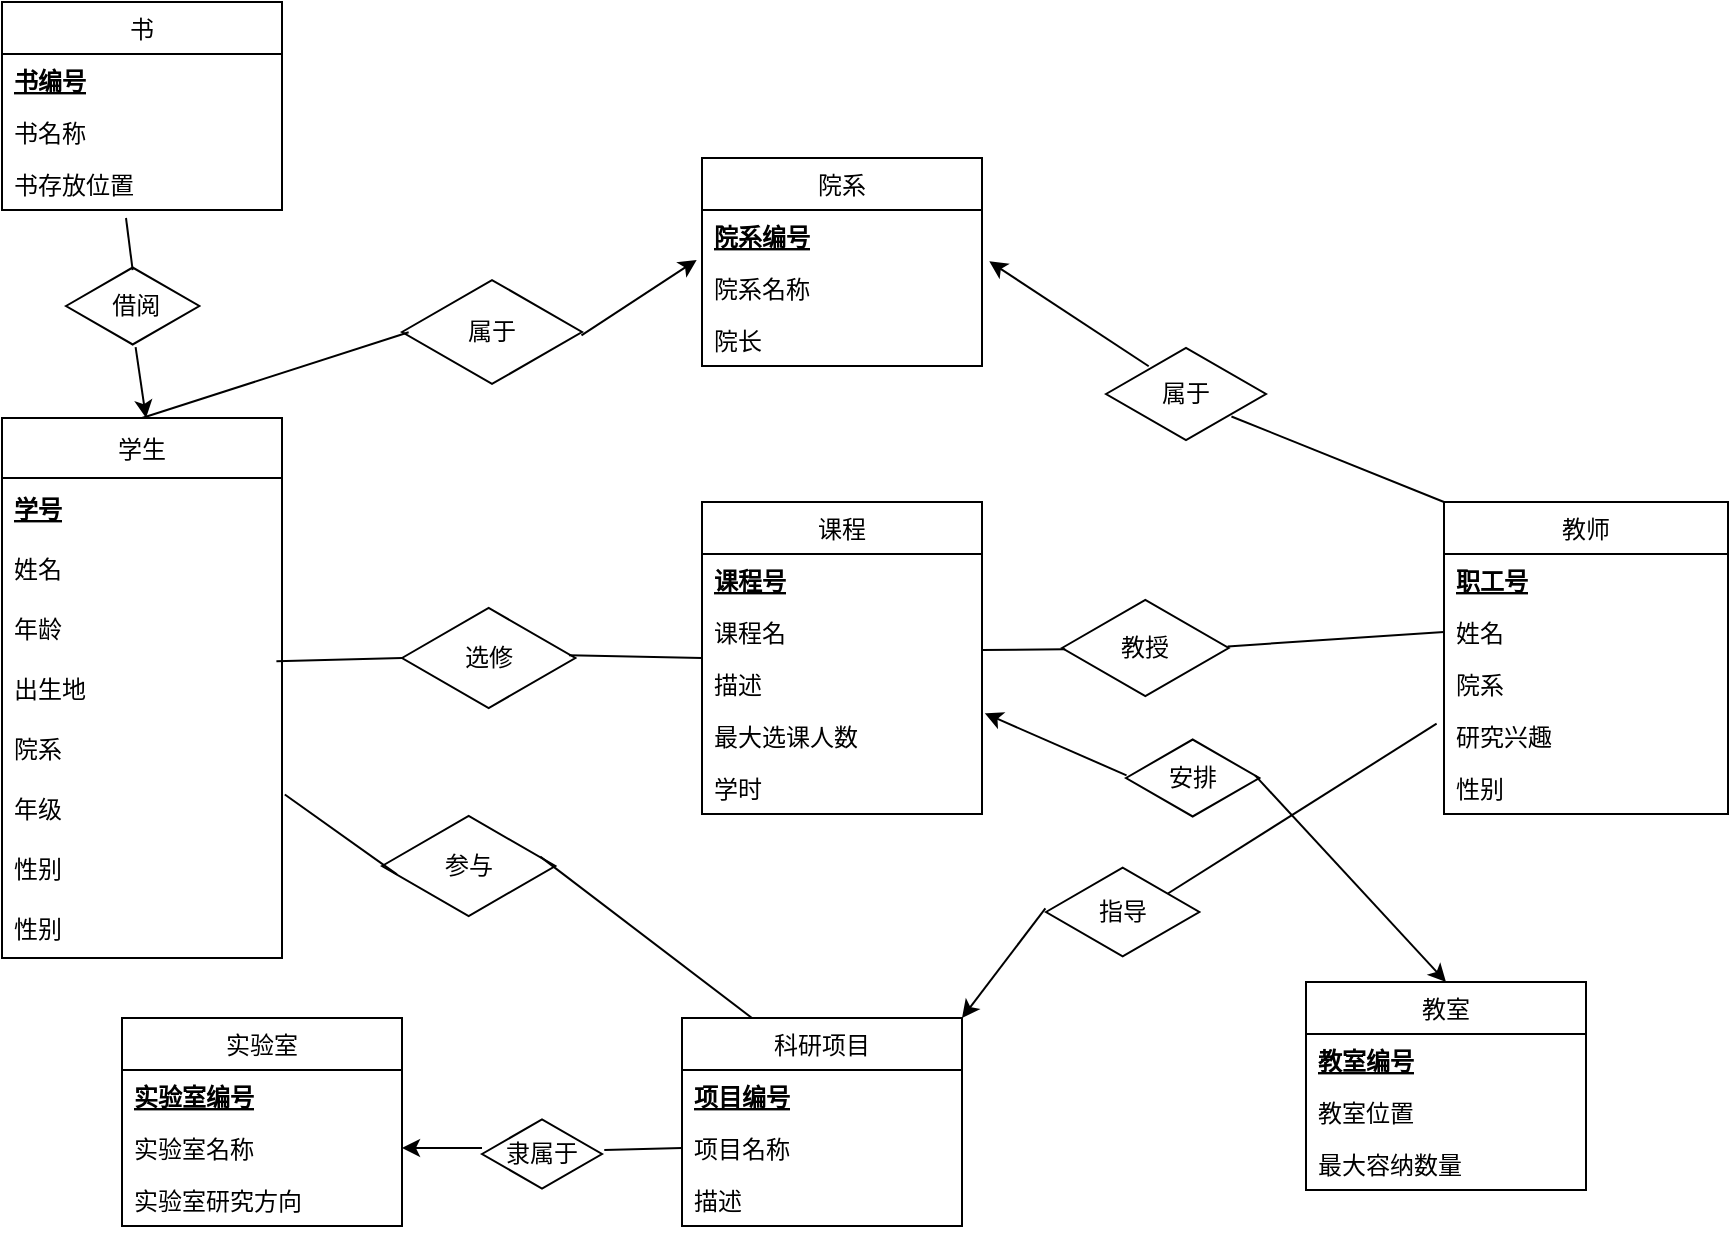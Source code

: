 <mxfile version="17.4.0" type="github" pages="2">
  <diagram id="R2lEEEUBdFMjLlhIrx00" name="Page-1">
    <mxGraphModel dx="1316" dy="689" grid="1" gridSize="10" guides="1" tooltips="1" connect="1" arrows="1" fold="1" page="1" pageScale="1" pageWidth="850" pageHeight="1100" math="0" shadow="0" extFonts="Permanent Marker^https://fonts.googleapis.com/css?family=Permanent+Marker">
      <root>
        <mxCell id="0" />
        <mxCell id="1" parent="0" />
        <mxCell id="7lzDXjfHuIVDXy_lofM1-3" value="学生" style="swimlane;fontStyle=0;childLayout=stackLayout;horizontal=1;startSize=30;horizontalStack=0;resizeParent=1;resizeParentMax=0;resizeLast=0;collapsible=1;marginBottom=0;fontFamily=Helvetica;" vertex="1" parent="1">
          <mxGeometry x="178" y="210" width="140" height="270" as="geometry">
            <mxRectangle x="80" y="70" width="60" height="30" as="alternateBounds" />
          </mxGeometry>
        </mxCell>
        <mxCell id="7lzDXjfHuIVDXy_lofM1-4" value="学号" style="text;strokeColor=none;fillColor=none;align=left;verticalAlign=middle;spacingLeft=4;spacingRight=4;overflow=hidden;points=[[0,0.5],[1,0.5]];portConstraint=eastwest;rotatable=0;fontFamily=Helvetica;fontStyle=5" vertex="1" parent="7lzDXjfHuIVDXy_lofM1-3">
          <mxGeometry y="30" width="140" height="30" as="geometry" />
        </mxCell>
        <mxCell id="7lzDXjfHuIVDXy_lofM1-5" value="姓名" style="text;strokeColor=none;fillColor=none;align=left;verticalAlign=middle;spacingLeft=4;spacingRight=4;overflow=hidden;points=[[0,0.5],[1,0.5]];portConstraint=eastwest;rotatable=0;fontFamily=Helvetica;" vertex="1" parent="7lzDXjfHuIVDXy_lofM1-3">
          <mxGeometry y="60" width="140" height="30" as="geometry" />
        </mxCell>
        <mxCell id="7lzDXjfHuIVDXy_lofM1-6" value="年龄" style="text;strokeColor=none;fillColor=none;align=left;verticalAlign=middle;spacingLeft=4;spacingRight=4;overflow=hidden;points=[[0,0.5],[1,0.5]];portConstraint=eastwest;rotatable=0;fontFamily=Helvetica;" vertex="1" parent="7lzDXjfHuIVDXy_lofM1-3">
          <mxGeometry y="90" width="140" height="30" as="geometry" />
        </mxCell>
        <mxCell id="7lzDXjfHuIVDXy_lofM1-41" value="出生地" style="text;strokeColor=none;fillColor=none;align=left;verticalAlign=middle;spacingLeft=4;spacingRight=4;overflow=hidden;points=[[0,0.5],[1,0.5]];portConstraint=eastwest;rotatable=0;fontFamily=Helvetica;" vertex="1" parent="7lzDXjfHuIVDXy_lofM1-3">
          <mxGeometry y="120" width="140" height="30" as="geometry" />
        </mxCell>
        <mxCell id="7lzDXjfHuIVDXy_lofM1-40" value="院系" style="text;strokeColor=none;fillColor=none;align=left;verticalAlign=middle;spacingLeft=4;spacingRight=4;overflow=hidden;points=[[0,0.5],[1,0.5]];portConstraint=eastwest;rotatable=0;fontFamily=Helvetica;" vertex="1" parent="7lzDXjfHuIVDXy_lofM1-3">
          <mxGeometry y="150" width="140" height="30" as="geometry" />
        </mxCell>
        <mxCell id="7lzDXjfHuIVDXy_lofM1-39" value="年级" style="text;strokeColor=none;fillColor=none;align=left;verticalAlign=middle;spacingLeft=4;spacingRight=4;overflow=hidden;points=[[0,0.5],[1,0.5]];portConstraint=eastwest;rotatable=0;fontFamily=Helvetica;" vertex="1" parent="7lzDXjfHuIVDXy_lofM1-3">
          <mxGeometry y="180" width="140" height="30" as="geometry" />
        </mxCell>
        <mxCell id="7lzDXjfHuIVDXy_lofM1-38" value="性别" style="text;strokeColor=none;fillColor=none;align=left;verticalAlign=middle;spacingLeft=4;spacingRight=4;overflow=hidden;points=[[0,0.5],[1,0.5]];portConstraint=eastwest;rotatable=0;fontFamily=Helvetica;" vertex="1" parent="7lzDXjfHuIVDXy_lofM1-3">
          <mxGeometry y="210" width="140" height="30" as="geometry" />
        </mxCell>
        <mxCell id="G1MRK59V_kb3aeOXzDQ2-5" value="性别" style="text;strokeColor=none;fillColor=none;align=left;verticalAlign=middle;spacingLeft=4;spacingRight=4;overflow=hidden;points=[[0,0.5],[1,0.5]];portConstraint=eastwest;rotatable=0;fontFamily=Helvetica;" vertex="1" parent="7lzDXjfHuIVDXy_lofM1-3">
          <mxGeometry y="240" width="140" height="30" as="geometry" />
        </mxCell>
        <mxCell id="7lzDXjfHuIVDXy_lofM1-29" value="教师" style="swimlane;fontStyle=0;childLayout=stackLayout;horizontal=1;startSize=26;fillColor=none;horizontalStack=0;resizeParent=1;resizeParentMax=0;resizeLast=0;collapsible=1;marginBottom=0;fontFamily=Helvetica;" vertex="1" parent="1">
          <mxGeometry x="899" y="252" width="142" height="156" as="geometry" />
        </mxCell>
        <mxCell id="7lzDXjfHuIVDXy_lofM1-30" value="职工号" style="text;strokeColor=none;fillColor=none;align=left;verticalAlign=top;spacingLeft=4;spacingRight=4;overflow=hidden;rotatable=0;points=[[0,0.5],[1,0.5]];portConstraint=eastwest;fontFamily=Helvetica;fontStyle=5" vertex="1" parent="7lzDXjfHuIVDXy_lofM1-29">
          <mxGeometry y="26" width="142" height="26" as="geometry" />
        </mxCell>
        <mxCell id="7lzDXjfHuIVDXy_lofM1-31" value="姓名" style="text;strokeColor=none;fillColor=none;align=left;verticalAlign=top;spacingLeft=4;spacingRight=4;overflow=hidden;rotatable=0;points=[[0,0.5],[1,0.5]];portConstraint=eastwest;fontFamily=Helvetica;" vertex="1" parent="7lzDXjfHuIVDXy_lofM1-29">
          <mxGeometry y="52" width="142" height="26" as="geometry" />
        </mxCell>
        <mxCell id="7lzDXjfHuIVDXy_lofM1-32" value="院系" style="text;strokeColor=none;fillColor=none;align=left;verticalAlign=top;spacingLeft=4;spacingRight=4;overflow=hidden;rotatable=0;points=[[0,0.5],[1,0.5]];portConstraint=eastwest;fontFamily=Helvetica;" vertex="1" parent="7lzDXjfHuIVDXy_lofM1-29">
          <mxGeometry y="78" width="142" height="26" as="geometry" />
        </mxCell>
        <mxCell id="7lzDXjfHuIVDXy_lofM1-33" value="研究兴趣" style="text;strokeColor=none;fillColor=none;align=left;verticalAlign=top;spacingLeft=4;spacingRight=4;overflow=hidden;rotatable=0;points=[[0,0.5],[1,0.5]];portConstraint=eastwest;fontFamily=Helvetica;" vertex="1" parent="7lzDXjfHuIVDXy_lofM1-29">
          <mxGeometry y="104" width="142" height="26" as="geometry" />
        </mxCell>
        <mxCell id="7lzDXjfHuIVDXy_lofM1-34" value="性别" style="text;strokeColor=none;fillColor=none;align=left;verticalAlign=top;spacingLeft=4;spacingRight=4;overflow=hidden;rotatable=0;points=[[0,0.5],[1,0.5]];portConstraint=eastwest;fontFamily=Helvetica;" vertex="1" parent="7lzDXjfHuIVDXy_lofM1-29">
          <mxGeometry y="130" width="142" height="26" as="geometry" />
        </mxCell>
        <mxCell id="7lzDXjfHuIVDXy_lofM1-42" value="课程" style="swimlane;fontStyle=0;childLayout=stackLayout;horizontal=1;startSize=26;fillColor=none;horizontalStack=0;resizeParent=1;resizeParentMax=0;resizeLast=0;collapsible=1;marginBottom=0;fontFamily=Helvetica;" vertex="1" parent="1">
          <mxGeometry x="528" y="252" width="140" height="156" as="geometry" />
        </mxCell>
        <mxCell id="7lzDXjfHuIVDXy_lofM1-43" value="课程号" style="text;strokeColor=none;fillColor=none;align=left;verticalAlign=top;spacingLeft=4;spacingRight=4;overflow=hidden;rotatable=0;points=[[0,0.5],[1,0.5]];portConstraint=eastwest;fontFamily=Helvetica;fontStyle=5" vertex="1" parent="7lzDXjfHuIVDXy_lofM1-42">
          <mxGeometry y="26" width="140" height="26" as="geometry" />
        </mxCell>
        <mxCell id="7lzDXjfHuIVDXy_lofM1-44" value="课程名" style="text;strokeColor=none;fillColor=none;align=left;verticalAlign=top;spacingLeft=4;spacingRight=4;overflow=hidden;rotatable=0;points=[[0,0.5],[1,0.5]];portConstraint=eastwest;fontFamily=Helvetica;" vertex="1" parent="7lzDXjfHuIVDXy_lofM1-42">
          <mxGeometry y="52" width="140" height="26" as="geometry" />
        </mxCell>
        <mxCell id="7lzDXjfHuIVDXy_lofM1-45" value="描述" style="text;strokeColor=none;fillColor=none;align=left;verticalAlign=top;spacingLeft=4;spacingRight=4;overflow=hidden;rotatable=0;points=[[0,0.5],[1,0.5]];portConstraint=eastwest;fontFamily=Helvetica;" vertex="1" parent="7lzDXjfHuIVDXy_lofM1-42">
          <mxGeometry y="78" width="140" height="26" as="geometry" />
        </mxCell>
        <mxCell id="7lzDXjfHuIVDXy_lofM1-46" value="最大选课人数" style="text;strokeColor=none;fillColor=none;align=left;verticalAlign=top;spacingLeft=4;spacingRight=4;overflow=hidden;rotatable=0;points=[[0,0.5],[1,0.5]];portConstraint=eastwest;fontFamily=Helvetica;" vertex="1" parent="7lzDXjfHuIVDXy_lofM1-42">
          <mxGeometry y="104" width="140" height="26" as="geometry" />
        </mxCell>
        <mxCell id="7lzDXjfHuIVDXy_lofM1-47" value="学时" style="text;strokeColor=none;fillColor=none;align=left;verticalAlign=top;spacingLeft=4;spacingRight=4;overflow=hidden;rotatable=0;points=[[0,0.5],[1,0.5]];portConstraint=eastwest;fontFamily=Helvetica;" vertex="1" parent="7lzDXjfHuIVDXy_lofM1-42">
          <mxGeometry y="130" width="140" height="26" as="geometry" />
        </mxCell>
        <mxCell id="7lzDXjfHuIVDXy_lofM1-48" value="科研项目" style="swimlane;fontStyle=0;childLayout=stackLayout;horizontal=1;startSize=26;fillColor=none;horizontalStack=0;resizeParent=1;resizeParentMax=0;resizeLast=0;collapsible=1;marginBottom=0;fontFamily=Helvetica;" vertex="1" parent="1">
          <mxGeometry x="518" y="510" width="140" height="104" as="geometry" />
        </mxCell>
        <mxCell id="7lzDXjfHuIVDXy_lofM1-49" value="项目编号" style="text;strokeColor=none;fillColor=none;align=left;verticalAlign=top;spacingLeft=4;spacingRight=4;overflow=hidden;rotatable=0;points=[[0,0.5],[1,0.5]];portConstraint=eastwest;fontFamily=Helvetica;fontStyle=5" vertex="1" parent="7lzDXjfHuIVDXy_lofM1-48">
          <mxGeometry y="26" width="140" height="26" as="geometry" />
        </mxCell>
        <mxCell id="7lzDXjfHuIVDXy_lofM1-50" value="项目名称" style="text;strokeColor=none;fillColor=none;align=left;verticalAlign=top;spacingLeft=4;spacingRight=4;overflow=hidden;rotatable=0;points=[[0,0.5],[1,0.5]];portConstraint=eastwest;fontFamily=Helvetica;" vertex="1" parent="7lzDXjfHuIVDXy_lofM1-48">
          <mxGeometry y="52" width="140" height="26" as="geometry" />
        </mxCell>
        <mxCell id="7lzDXjfHuIVDXy_lofM1-51" value="描述" style="text;strokeColor=none;fillColor=none;align=left;verticalAlign=top;spacingLeft=4;spacingRight=4;overflow=hidden;rotatable=0;points=[[0,0.5],[1,0.5]];portConstraint=eastwest;fontFamily=Helvetica;" vertex="1" parent="7lzDXjfHuIVDXy_lofM1-48">
          <mxGeometry y="78" width="140" height="26" as="geometry" />
        </mxCell>
        <mxCell id="7lzDXjfHuIVDXy_lofM1-52" value="实验室" style="swimlane;fontStyle=0;childLayout=stackLayout;horizontal=1;startSize=26;fillColor=none;horizontalStack=0;resizeParent=1;resizeParentMax=0;resizeLast=0;collapsible=1;marginBottom=0;fontFamily=Helvetica;" vertex="1" parent="1">
          <mxGeometry x="238" y="510" width="140" height="104" as="geometry" />
        </mxCell>
        <mxCell id="7lzDXjfHuIVDXy_lofM1-54" value="实验室编号" style="text;strokeColor=none;fillColor=none;align=left;verticalAlign=top;spacingLeft=4;spacingRight=4;overflow=hidden;rotatable=0;points=[[0,0.5],[1,0.5]];portConstraint=eastwest;fontFamily=Helvetica;fontStyle=5" vertex="1" parent="7lzDXjfHuIVDXy_lofM1-52">
          <mxGeometry y="26" width="140" height="26" as="geometry" />
        </mxCell>
        <mxCell id="7lzDXjfHuIVDXy_lofM1-53" value="实验室名称" style="text;strokeColor=none;fillColor=none;align=left;verticalAlign=top;spacingLeft=4;spacingRight=4;overflow=hidden;rotatable=0;points=[[0,0.5],[1,0.5]];portConstraint=eastwest;fontFamily=Helvetica;fontStyle=0" vertex="1" parent="7lzDXjfHuIVDXy_lofM1-52">
          <mxGeometry y="52" width="140" height="26" as="geometry" />
        </mxCell>
        <mxCell id="7lzDXjfHuIVDXy_lofM1-55" value="实验室研究方向" style="text;strokeColor=none;fillColor=none;align=left;verticalAlign=top;spacingLeft=4;spacingRight=4;overflow=hidden;rotatable=0;points=[[0,0.5],[1,0.5]];portConstraint=eastwest;fontFamily=Helvetica;" vertex="1" parent="7lzDXjfHuIVDXy_lofM1-52">
          <mxGeometry y="78" width="140" height="26" as="geometry" />
        </mxCell>
        <mxCell id="7lzDXjfHuIVDXy_lofM1-57" value="院系" style="swimlane;fontStyle=0;childLayout=stackLayout;horizontal=1;startSize=26;fillColor=none;horizontalStack=0;resizeParent=1;resizeParentMax=0;resizeLast=0;collapsible=1;marginBottom=0;fontFamily=Helvetica;" vertex="1" parent="1">
          <mxGeometry x="528" y="80" width="140" height="104" as="geometry" />
        </mxCell>
        <mxCell id="7lzDXjfHuIVDXy_lofM1-58" value="院系编号" style="text;strokeColor=none;fillColor=none;align=left;verticalAlign=top;spacingLeft=4;spacingRight=4;overflow=hidden;rotatable=0;points=[[0,0.5],[1,0.5]];portConstraint=eastwest;fontFamily=Helvetica;fontStyle=5" vertex="1" parent="7lzDXjfHuIVDXy_lofM1-57">
          <mxGeometry y="26" width="140" height="26" as="geometry" />
        </mxCell>
        <mxCell id="7lzDXjfHuIVDXy_lofM1-59" value="院系名称" style="text;strokeColor=none;fillColor=none;align=left;verticalAlign=top;spacingLeft=4;spacingRight=4;overflow=hidden;rotatable=0;points=[[0,0.5],[1,0.5]];portConstraint=eastwest;fontFamily=Helvetica;" vertex="1" parent="7lzDXjfHuIVDXy_lofM1-57">
          <mxGeometry y="52" width="140" height="26" as="geometry" />
        </mxCell>
        <mxCell id="7lzDXjfHuIVDXy_lofM1-60" value="院长" style="text;strokeColor=none;fillColor=none;align=left;verticalAlign=top;spacingLeft=4;spacingRight=4;overflow=hidden;rotatable=0;points=[[0,0.5],[1,0.5]];portConstraint=eastwest;fontFamily=Helvetica;" vertex="1" parent="7lzDXjfHuIVDXy_lofM1-57">
          <mxGeometry y="78" width="140" height="26" as="geometry" />
        </mxCell>
        <mxCell id="7lzDXjfHuIVDXy_lofM1-61" value="教室" style="swimlane;fontStyle=0;childLayout=stackLayout;horizontal=1;startSize=26;fillColor=none;horizontalStack=0;resizeParent=1;resizeParentMax=0;resizeLast=0;collapsible=1;marginBottom=0;fontFamily=Helvetica;" vertex="1" parent="1">
          <mxGeometry x="830" y="492" width="140" height="104" as="geometry" />
        </mxCell>
        <mxCell id="7lzDXjfHuIVDXy_lofM1-62" value="教室编号" style="text;strokeColor=none;fillColor=none;align=left;verticalAlign=top;spacingLeft=4;spacingRight=4;overflow=hidden;rotatable=0;points=[[0,0.5],[1,0.5]];portConstraint=eastwest;fontFamily=Helvetica;fontStyle=5" vertex="1" parent="7lzDXjfHuIVDXy_lofM1-61">
          <mxGeometry y="26" width="140" height="26" as="geometry" />
        </mxCell>
        <mxCell id="7lzDXjfHuIVDXy_lofM1-63" value="教室位置" style="text;strokeColor=none;fillColor=none;align=left;verticalAlign=top;spacingLeft=4;spacingRight=4;overflow=hidden;rotatable=0;points=[[0,0.5],[1,0.5]];portConstraint=eastwest;fontFamily=Helvetica;" vertex="1" parent="7lzDXjfHuIVDXy_lofM1-61">
          <mxGeometry y="52" width="140" height="26" as="geometry" />
        </mxCell>
        <mxCell id="7lzDXjfHuIVDXy_lofM1-64" value="最大容纳数量" style="text;strokeColor=none;fillColor=none;align=left;verticalAlign=top;spacingLeft=4;spacingRight=4;overflow=hidden;rotatable=0;points=[[0,0.5],[1,0.5]];portConstraint=eastwest;fontFamily=Helvetica;" vertex="1" parent="7lzDXjfHuIVDXy_lofM1-61">
          <mxGeometry y="78" width="140" height="26" as="geometry" />
        </mxCell>
        <mxCell id="7lzDXjfHuIVDXy_lofM1-66" value="书" style="swimlane;fontStyle=0;childLayout=stackLayout;horizontal=1;startSize=26;fillColor=none;horizontalStack=0;resizeParent=1;resizeParentMax=0;resizeLast=0;collapsible=1;marginBottom=0;fontFamily=Helvetica;" vertex="1" parent="1">
          <mxGeometry x="178" y="2" width="140" height="104" as="geometry">
            <mxRectangle x="859" y="120" width="40" height="26" as="alternateBounds" />
          </mxGeometry>
        </mxCell>
        <mxCell id="7lzDXjfHuIVDXy_lofM1-67" value="书编号" style="text;strokeColor=none;fillColor=none;align=left;verticalAlign=top;spacingLeft=4;spacingRight=4;overflow=hidden;rotatable=0;points=[[0,0.5],[1,0.5]];portConstraint=eastwest;fontFamily=Helvetica;fontStyle=5" vertex="1" parent="7lzDXjfHuIVDXy_lofM1-66">
          <mxGeometry y="26" width="140" height="26" as="geometry" />
        </mxCell>
        <mxCell id="7lzDXjfHuIVDXy_lofM1-68" value="书名称" style="text;strokeColor=none;fillColor=none;align=left;verticalAlign=top;spacingLeft=4;spacingRight=4;overflow=hidden;rotatable=0;points=[[0,0.5],[1,0.5]];portConstraint=eastwest;fontFamily=Helvetica;fontStyle=0" vertex="1" parent="7lzDXjfHuIVDXy_lofM1-66">
          <mxGeometry y="52" width="140" height="26" as="geometry" />
        </mxCell>
        <mxCell id="7lzDXjfHuIVDXy_lofM1-69" value="书存放位置" style="text;strokeColor=none;fillColor=none;align=left;verticalAlign=top;spacingLeft=4;spacingRight=4;overflow=hidden;rotatable=0;points=[[0,0.5],[1,0.5]];portConstraint=eastwest;fontFamily=Helvetica;" vertex="1" parent="7lzDXjfHuIVDXy_lofM1-66">
          <mxGeometry y="78" width="140" height="26" as="geometry" />
        </mxCell>
        <mxCell id="7lzDXjfHuIVDXy_lofM1-70" value="选修" style="html=1;whiteSpace=wrap;aspect=fixed;shape=isoRectangle;fontFamily=Helvetica;" vertex="1" parent="1">
          <mxGeometry x="378" y="304" width="86.67" height="52" as="geometry" />
        </mxCell>
        <mxCell id="7lzDXjfHuIVDXy_lofM1-73" value="" style="endArrow=none;html=1;rounded=0;fontFamily=Helvetica;exitX=0.963;exitY=0.474;exitDx=0;exitDy=0;exitPerimeter=0;" edge="1" parent="1" source="7lzDXjfHuIVDXy_lofM1-70">
          <mxGeometry width="50" height="50" relative="1" as="geometry">
            <mxPoint x="468" y="330" as="sourcePoint" />
            <mxPoint x="528" y="330" as="targetPoint" />
          </mxGeometry>
        </mxCell>
        <mxCell id="7lzDXjfHuIVDXy_lofM1-75" value="" style="endArrow=none;html=1;rounded=0;fontFamily=Helvetica;exitX=0.98;exitY=0.053;exitDx=0;exitDy=0;exitPerimeter=0;" edge="1" parent="1" source="7lzDXjfHuIVDXy_lofM1-41">
          <mxGeometry width="50" height="50" relative="1" as="geometry">
            <mxPoint x="328" y="380" as="sourcePoint" />
            <mxPoint x="378" y="330" as="targetPoint" />
          </mxGeometry>
        </mxCell>
        <mxCell id="7lzDXjfHuIVDXy_lofM1-76" value="教授" style="html=1;whiteSpace=wrap;aspect=fixed;shape=isoRectangle;fontFamily=Helvetica;" vertex="1" parent="1">
          <mxGeometry x="708" y="300" width="83.33" height="50" as="geometry" />
        </mxCell>
        <mxCell id="7lzDXjfHuIVDXy_lofM1-77" value="" style="endArrow=none;html=1;rounded=0;fontFamily=Helvetica;exitX=0.994;exitY=0.484;exitDx=0;exitDy=0;exitPerimeter=0;entryX=0;entryY=0.5;entryDx=0;entryDy=0;" edge="1" parent="1" source="7lzDXjfHuIVDXy_lofM1-76" target="7lzDXjfHuIVDXy_lofM1-31">
          <mxGeometry width="50" height="50" relative="1" as="geometry">
            <mxPoint x="778" y="370" as="sourcePoint" />
            <mxPoint x="828" y="320" as="targetPoint" />
          </mxGeometry>
        </mxCell>
        <mxCell id="7lzDXjfHuIVDXy_lofM1-78" value="" style="endArrow=none;html=1;rounded=0;fontFamily=Helvetica;entryX=0.019;entryY=0.513;entryDx=0;entryDy=0;entryPerimeter=0;" edge="1" parent="1" target="7lzDXjfHuIVDXy_lofM1-76">
          <mxGeometry width="50" height="50" relative="1" as="geometry">
            <mxPoint x="668" y="326" as="sourcePoint" />
            <mxPoint x="728" y="340" as="targetPoint" />
          </mxGeometry>
        </mxCell>
        <mxCell id="7lzDXjfHuIVDXy_lofM1-80" value="" style="endArrow=classic;html=1;rounded=0;fontFamily=Helvetica;entryX=1;entryY=0.5;entryDx=0;entryDy=0;" edge="1" parent="1" target="7lzDXjfHuIVDXy_lofM1-53">
          <mxGeometry width="50" height="50" relative="1" as="geometry">
            <mxPoint x="418" y="575" as="sourcePoint" />
            <mxPoint x="458" y="540" as="targetPoint" />
          </mxGeometry>
        </mxCell>
        <mxCell id="7lzDXjfHuIVDXy_lofM1-81" value="隶属于" style="html=1;whiteSpace=wrap;aspect=fixed;shape=isoRectangle;fontFamily=Helvetica;" vertex="1" parent="1">
          <mxGeometry x="418" y="560" width="60" height="36" as="geometry" />
        </mxCell>
        <mxCell id="7lzDXjfHuIVDXy_lofM1-82" value="" style="endArrow=none;html=1;rounded=0;fontFamily=Helvetica;entryX=0;entryY=0.5;entryDx=0;entryDy=0;exitX=1.019;exitY=0.445;exitDx=0;exitDy=0;exitPerimeter=0;" edge="1" parent="1" source="7lzDXjfHuIVDXy_lofM1-81" target="7lzDXjfHuIVDXy_lofM1-50">
          <mxGeometry width="50" height="50" relative="1" as="geometry">
            <mxPoint x="608" y="550" as="sourcePoint" />
            <mxPoint x="658" y="500" as="targetPoint" />
          </mxGeometry>
        </mxCell>
        <mxCell id="7lzDXjfHuIVDXy_lofM1-83" value="属于" style="html=1;whiteSpace=wrap;aspect=fixed;shape=isoRectangle;fontFamily=Helvetica;" vertex="1" parent="1">
          <mxGeometry x="378" y="140" width="90" height="54" as="geometry" />
        </mxCell>
        <mxCell id="7lzDXjfHuIVDXy_lofM1-84" value="" style="endArrow=none;html=1;rounded=0;fontFamily=Helvetica;exitX=0.5;exitY=0;exitDx=0;exitDy=0;entryX=0.037;entryY=0.503;entryDx=0;entryDy=0;entryPerimeter=0;" edge="1" parent="1" source="7lzDXjfHuIVDXy_lofM1-3" target="7lzDXjfHuIVDXy_lofM1-83">
          <mxGeometry width="50" height="50" relative="1" as="geometry">
            <mxPoint x="590" y="290" as="sourcePoint" />
            <mxPoint x="640" y="240" as="targetPoint" />
          </mxGeometry>
        </mxCell>
        <mxCell id="7lzDXjfHuIVDXy_lofM1-85" value="" style="endArrow=classic;html=1;rounded=0;fontFamily=Helvetica;entryX=-0.019;entryY=-0.04;entryDx=0;entryDy=0;entryPerimeter=0;exitX=0.997;exitY=0.531;exitDx=0;exitDy=0;exitPerimeter=0;" edge="1" parent="1" source="7lzDXjfHuIVDXy_lofM1-83" target="7lzDXjfHuIVDXy_lofM1-59">
          <mxGeometry width="50" height="50" relative="1" as="geometry">
            <mxPoint x="450" y="170" as="sourcePoint" />
            <mxPoint x="500" y="120" as="targetPoint" />
          </mxGeometry>
        </mxCell>
        <mxCell id="7lzDXjfHuIVDXy_lofM1-87" value="属于" style="html=1;whiteSpace=wrap;aspect=fixed;shape=isoRectangle;fontFamily=Helvetica;" vertex="1" parent="1">
          <mxGeometry x="730" y="174" width="80" height="48" as="geometry" />
        </mxCell>
        <mxCell id="7lzDXjfHuIVDXy_lofM1-88" value="" style="endArrow=none;html=1;rounded=0;fontFamily=Helvetica;entryX=0;entryY=0;entryDx=0;entryDy=0;exitX=0.784;exitY=0.734;exitDx=0;exitDy=0;exitPerimeter=0;" edge="1" parent="1" source="7lzDXjfHuIVDXy_lofM1-87" target="7lzDXjfHuIVDXy_lofM1-29">
          <mxGeometry width="50" height="50" relative="1" as="geometry">
            <mxPoint x="590" y="290" as="sourcePoint" />
            <mxPoint x="640" y="240" as="targetPoint" />
          </mxGeometry>
        </mxCell>
        <mxCell id="7lzDXjfHuIVDXy_lofM1-89" value="" style="endArrow=classic;html=1;rounded=0;fontFamily=Helvetica;entryX=1.026;entryY=0.988;entryDx=0;entryDy=0;entryPerimeter=0;exitX=0.267;exitY=0.211;exitDx=0;exitDy=0;exitPerimeter=0;" edge="1" parent="1" source="7lzDXjfHuIVDXy_lofM1-87" target="7lzDXjfHuIVDXy_lofM1-58">
          <mxGeometry width="50" height="50" relative="1" as="geometry">
            <mxPoint x="590" y="290" as="sourcePoint" />
            <mxPoint x="640" y="240" as="targetPoint" />
          </mxGeometry>
        </mxCell>
        <mxCell id="G1MRK59V_kb3aeOXzDQ2-1" value="参与" style="html=1;whiteSpace=wrap;aspect=fixed;shape=isoRectangle;fontFamily=Helvetica;" vertex="1" parent="1">
          <mxGeometry x="368" y="408" width="86.67" height="52" as="geometry" />
        </mxCell>
        <mxCell id="G1MRK59V_kb3aeOXzDQ2-2" value="" style="endArrow=none;html=1;rounded=0;fontFamily=Helvetica;exitX=1.01;exitY=0.276;exitDx=0;exitDy=0;exitPerimeter=0;entryX=0.086;entryY=0.58;entryDx=0;entryDy=0;entryPerimeter=0;" edge="1" parent="1" source="7lzDXjfHuIVDXy_lofM1-39" target="G1MRK59V_kb3aeOXzDQ2-1">
          <mxGeometry width="50" height="50" relative="1" as="geometry">
            <mxPoint x="330" y="420" as="sourcePoint" />
            <mxPoint x="380" y="370" as="targetPoint" />
          </mxGeometry>
        </mxCell>
        <mxCell id="G1MRK59V_kb3aeOXzDQ2-7" value="" style="endArrow=none;html=1;rounded=0;fontFamily=Helvetica;entryX=0.913;entryY=0.41;entryDx=0;entryDy=0;entryPerimeter=0;exitX=0.25;exitY=0;exitDx=0;exitDy=0;" edge="1" parent="1" source="7lzDXjfHuIVDXy_lofM1-48" target="G1MRK59V_kb3aeOXzDQ2-1">
          <mxGeometry width="50" height="50" relative="1" as="geometry">
            <mxPoint x="590" y="400" as="sourcePoint" />
            <mxPoint x="640" y="350" as="targetPoint" />
          </mxGeometry>
        </mxCell>
        <mxCell id="G1MRK59V_kb3aeOXzDQ2-8" value="指导" style="html=1;whiteSpace=wrap;aspect=fixed;shape=isoRectangle;fontFamily=Helvetica;" vertex="1" parent="1">
          <mxGeometry x="700" y="434" width="76.67" height="46" as="geometry" />
        </mxCell>
        <mxCell id="G1MRK59V_kb3aeOXzDQ2-10" value="" style="endArrow=none;html=1;rounded=0;fontFamily=Helvetica;entryX=-0.026;entryY=0.263;entryDx=0;entryDy=0;entryPerimeter=0;exitX=0.795;exitY=0.299;exitDx=0;exitDy=0;exitPerimeter=0;" edge="1" parent="1" source="G1MRK59V_kb3aeOXzDQ2-8" target="7lzDXjfHuIVDXy_lofM1-33">
          <mxGeometry width="50" height="50" relative="1" as="geometry">
            <mxPoint x="830" y="440" as="sourcePoint" />
            <mxPoint x="880" y="390" as="targetPoint" />
          </mxGeometry>
        </mxCell>
        <mxCell id="G1MRK59V_kb3aeOXzDQ2-11" value="" style="endArrow=classic;html=1;rounded=0;fontFamily=Helvetica;exitX=-0.004;exitY=0.46;exitDx=0;exitDy=0;exitPerimeter=0;entryX=1;entryY=0;entryDx=0;entryDy=0;" edge="1" parent="1" source="G1MRK59V_kb3aeOXzDQ2-8" target="7lzDXjfHuIVDXy_lofM1-48">
          <mxGeometry width="50" height="50" relative="1" as="geometry">
            <mxPoint x="610" y="500" as="sourcePoint" />
            <mxPoint x="660" y="450" as="targetPoint" />
          </mxGeometry>
        </mxCell>
        <mxCell id="G1MRK59V_kb3aeOXzDQ2-13" value="安排" style="html=1;whiteSpace=wrap;aspect=fixed;shape=isoRectangle;fontFamily=Helvetica;" vertex="1" parent="1">
          <mxGeometry x="740" y="370" width="66.67" height="40" as="geometry" />
        </mxCell>
        <mxCell id="G1MRK59V_kb3aeOXzDQ2-14" value="" style="endArrow=classic;html=1;rounded=0;fontFamily=Helvetica;exitX=0.004;exitY=0.467;exitDx=0;exitDy=0;exitPerimeter=0;entryX=1.01;entryY=0.064;entryDx=0;entryDy=0;entryPerimeter=0;" edge="1" parent="1" source="G1MRK59V_kb3aeOXzDQ2-13" target="7lzDXjfHuIVDXy_lofM1-46">
          <mxGeometry width="50" height="50" relative="1" as="geometry">
            <mxPoint x="690" y="400" as="sourcePoint" />
            <mxPoint x="740" y="350" as="targetPoint" />
          </mxGeometry>
        </mxCell>
        <mxCell id="G1MRK59V_kb3aeOXzDQ2-15" value="" style="endArrow=classic;html=1;rounded=0;fontFamily=Helvetica;exitX=0.968;exitY=0.467;exitDx=0;exitDy=0;exitPerimeter=0;entryX=0.5;entryY=0;entryDx=0;entryDy=0;" edge="1" parent="1" source="G1MRK59V_kb3aeOXzDQ2-13" target="7lzDXjfHuIVDXy_lofM1-61">
          <mxGeometry width="50" height="50" relative="1" as="geometry">
            <mxPoint x="800" y="500" as="sourcePoint" />
            <mxPoint x="850" y="450" as="targetPoint" />
          </mxGeometry>
        </mxCell>
        <mxCell id="G1MRK59V_kb3aeOXzDQ2-17" value="&amp;nbsp;借阅" style="html=1;whiteSpace=wrap;aspect=fixed;shape=isoRectangle;fontFamily=Helvetica;" vertex="1" parent="1">
          <mxGeometry x="210" y="134" width="66.67" height="40" as="geometry" />
        </mxCell>
        <mxCell id="G1MRK59V_kb3aeOXzDQ2-19" value="" style="endArrow=none;html=1;rounded=0;fontFamily=Helvetica;exitX=0.5;exitY=0.053;exitDx=0;exitDy=0;exitPerimeter=0;" edge="1" parent="1" source="G1MRK59V_kb3aeOXzDQ2-17">
          <mxGeometry width="50" height="50" relative="1" as="geometry">
            <mxPoint x="590" y="210" as="sourcePoint" />
            <mxPoint x="240" y="110" as="targetPoint" />
          </mxGeometry>
        </mxCell>
        <mxCell id="G1MRK59V_kb3aeOXzDQ2-20" value="" style="endArrow=classic;html=1;rounded=0;fontFamily=Helvetica;exitX=0.522;exitY=1.013;exitDx=0;exitDy=0;exitPerimeter=0;" edge="1" parent="1" source="G1MRK59V_kb3aeOXzDQ2-17">
          <mxGeometry width="50" height="50" relative="1" as="geometry">
            <mxPoint x="500" y="210" as="sourcePoint" />
            <mxPoint x="250" y="210" as="targetPoint" />
          </mxGeometry>
        </mxCell>
      </root>
    </mxGraphModel>
  </diagram>
  <diagram id="HQICcJeLd37k1XiFqSL1" name="Page-2">
    <mxGraphModel dx="921" dy="482" grid="1" gridSize="10" guides="1" tooltips="1" connect="1" arrows="1" fold="1" page="1" pageScale="1" pageWidth="827" pageHeight="1169" math="0" shadow="0">
      <root>
        <mxCell id="0" />
        <mxCell id="1" parent="0" />
      </root>
    </mxGraphModel>
  </diagram>
</mxfile>
